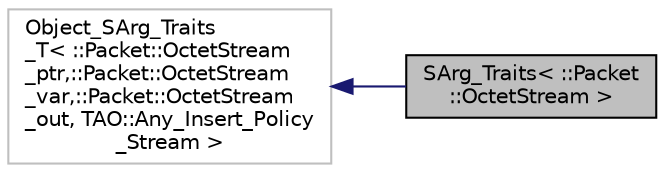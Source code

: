 digraph "SArg_Traits&lt; ::Packet::OctetStream &gt;"
{
 // INTERACTIVE_SVG=YES
  edge [fontname="Helvetica",fontsize="10",labelfontname="Helvetica",labelfontsize="10"];
  node [fontname="Helvetica",fontsize="10",shape=record];
  rankdir="LR";
  Node1 [label="SArg_Traits\< ::Packet\l::OctetStream \>",height=0.2,width=0.4,color="black", fillcolor="grey75", style="filled", fontcolor="black"];
  Node2 -> Node1 [dir="back",color="midnightblue",fontsize="10",style="solid",fontname="Helvetica"];
  Node2 [label="Object_SArg_Traits\l_T\< ::Packet::OctetStream\l_ptr,::Packet::OctetStream\l_var,::Packet::OctetStream\l_out, TAO::Any_Insert_Policy\l_Stream \>",height=0.2,width=0.4,color="grey75", fillcolor="white", style="filled"];
}
